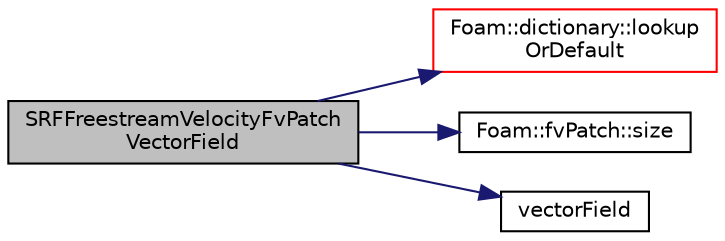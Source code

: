 digraph "SRFFreestreamVelocityFvPatchVectorField"
{
  bgcolor="transparent";
  edge [fontname="Helvetica",fontsize="10",labelfontname="Helvetica",labelfontsize="10"];
  node [fontname="Helvetica",fontsize="10",shape=record];
  rankdir="LR";
  Node1 [label="SRFFreestreamVelocityFvPatch\lVectorField",height=0.2,width=0.4,color="black", fillcolor="grey75", style="filled", fontcolor="black"];
  Node1 -> Node2 [color="midnightblue",fontsize="10",style="solid",fontname="Helvetica"];
  Node2 [label="Foam::dictionary::lookup\lOrDefault",height=0.2,width=0.4,color="red",URL="$a00518.html#ab188313de67c2c7ad4a5e8151eefb49d",tooltip="Find and return a T,. "];
  Node1 -> Node3 [color="midnightblue",fontsize="10",style="solid",fontname="Helvetica"];
  Node3 [label="Foam::fvPatch::size",height=0.2,width=0.4,color="black",URL="$a00877.html#aefe0792b5b0175e6022a92a906fdf053",tooltip="Return size. "];
  Node1 -> Node4 [color="midnightblue",fontsize="10",style="solid",fontname="Helvetica"];
  Node4 [label="vectorField",height=0.2,width=0.4,color="black",URL="$a04274.html#a26449ea948f1206dbb29e1bc6e5c7c64"];
}

